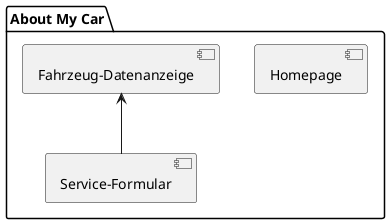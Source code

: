 @startuml haupt

package "About My Car" {
  [Homepage]
  [Fahrzeug-Datenanzeige] <-- [Service-Formular] 
}
@enduml
